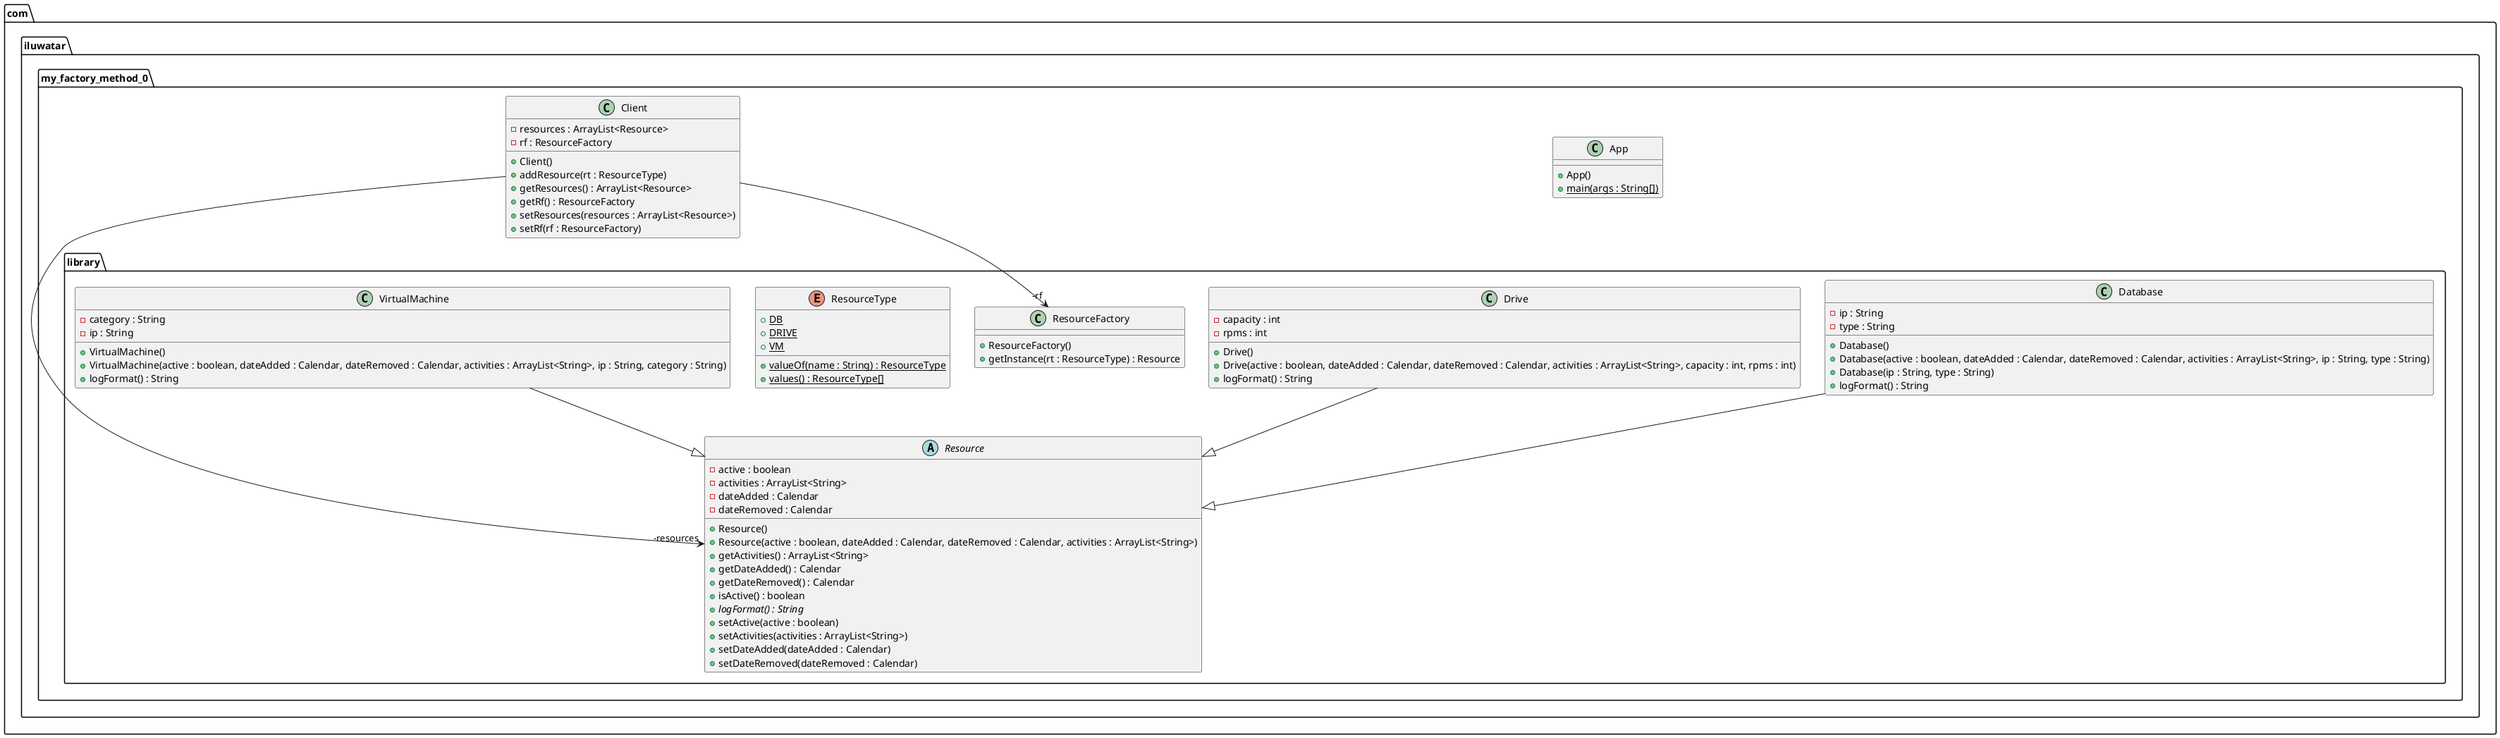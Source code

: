 @startuml
package com.iluwatar.my_factory_method_0.library {
  class Database {
    - ip : String
    - type : String
    + Database()
    + Database(active : boolean, dateAdded : Calendar, dateRemoved : Calendar, activities : ArrayList<String>, ip : String, type : String)
    + Database(ip : String, type : String)
    + logFormat() : String
  }
  class Drive {
    - capacity : int
    - rpms : int
    + Drive()
    + Drive(active : boolean, dateAdded : Calendar, dateRemoved : Calendar, activities : ArrayList<String>, capacity : int, rpms : int)
    + logFormat() : String
  }
  abstract class Resource {
    - active : boolean
    - activities : ArrayList<String>
    - dateAdded : Calendar
    - dateRemoved : Calendar
    + Resource()
    + Resource(active : boolean, dateAdded : Calendar, dateRemoved : Calendar, activities : ArrayList<String>)
    + getActivities() : ArrayList<String>
    + getDateAdded() : Calendar
    + getDateRemoved() : Calendar
    + isActive() : boolean
    + logFormat() : String {abstract}
    + setActive(active : boolean)
    + setActivities(activities : ArrayList<String>)
    + setDateAdded(dateAdded : Calendar)
    + setDateRemoved(dateRemoved : Calendar)
  }
  class ResourceFactory {
    + ResourceFactory()
    + getInstance(rt : ResourceType) : Resource
  }
  enum ResourceType {
    + DB {static}
    + DRIVE {static}
    + VM {static}
    + valueOf(name : String) : ResourceType {static}
    + values() : ResourceType[] {static}
  }
  class VirtualMachine {
    - category : String
    - ip : String
    + VirtualMachine()
    + VirtualMachine(active : boolean, dateAdded : Calendar, dateRemoved : Calendar, activities : ArrayList<String>, ip : String, category : String)
    + logFormat() : String
  }
}
package com.iluwatar.my_factory_method_0 {
  class App {
    + App()
    + main(args : String[]) {static}
  }
  class Client {
    - resources : ArrayList<Resource>
    - rf : ResourceFactory
    + Client()
    + addResource(rt : ResourceType)
    + getResources() : ArrayList<Resource>
    + getRf() : ResourceFactory
    + setResources(resources : ArrayList<Resource>)
    + setRf(rf : ResourceFactory)
  }
}
Client -->  "-resources" Resource
Client -->  "-rf" ResourceFactory
Database --|> Resource 
Drive --|> Resource 
VirtualMachine --|> Resource 
@enduml